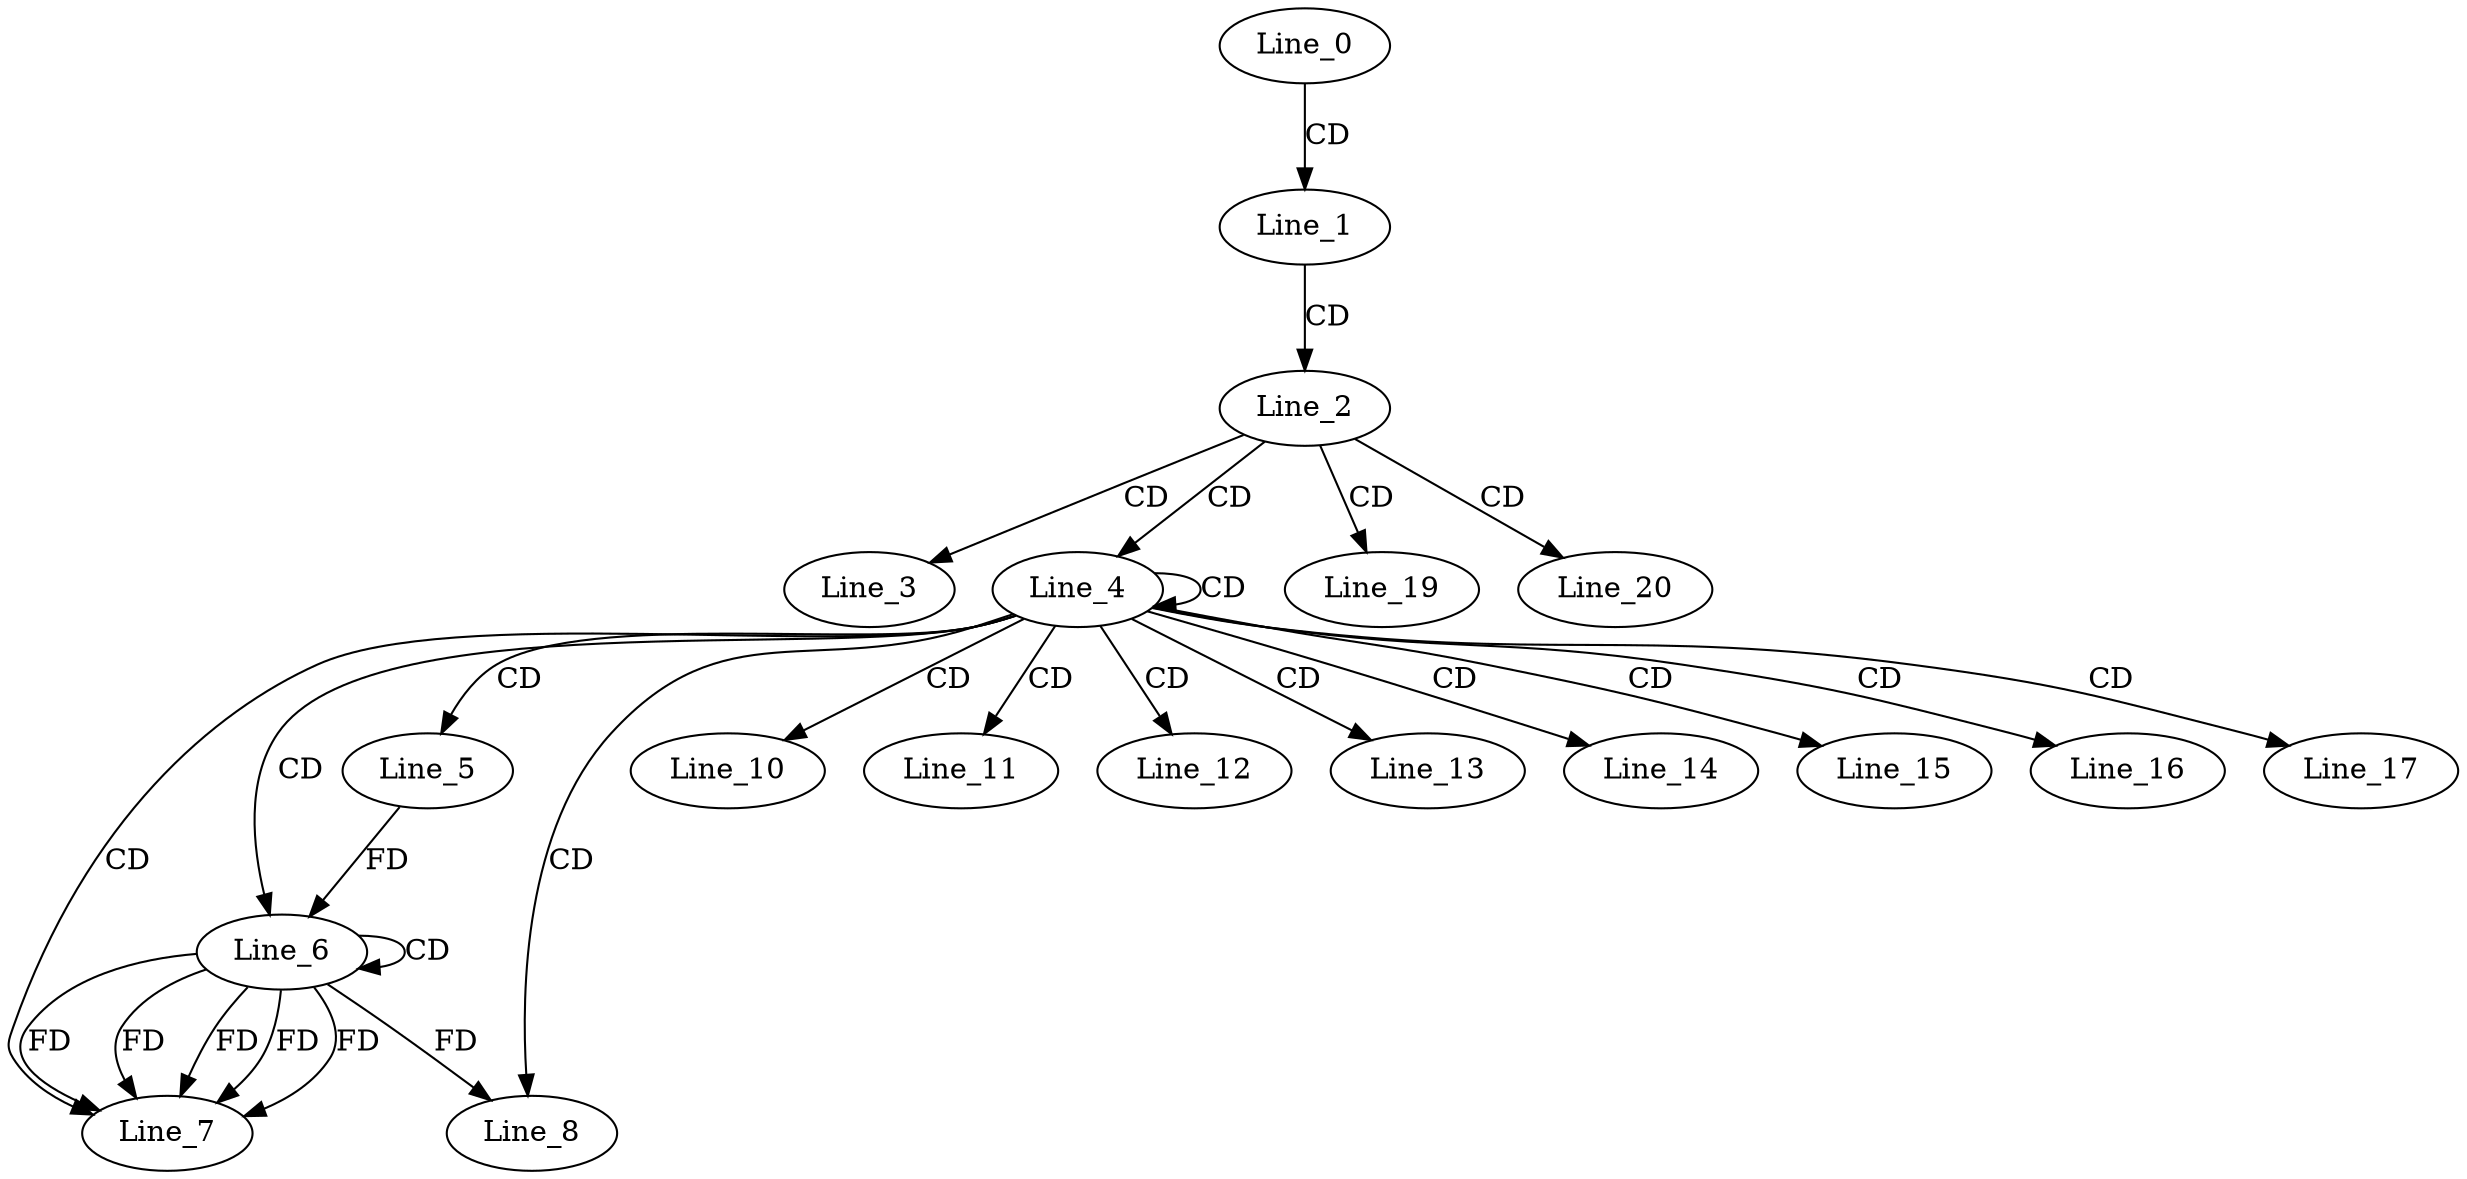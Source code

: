 digraph G {
  Line_0;
  Line_1;
  Line_2;
  Line_3;
  Line_4;
  Line_4;
  Line_5;
  Line_6;
  Line_6;
  Line_7;
  Line_7;
  Line_7;
  Line_7;
  Line_7;
  Line_8;
  Line_10;
  Line_11;
  Line_12;
  Line_13;
  Line_14;
  Line_15;
  Line_16;
  Line_17;
  Line_19;
  Line_20;
  Line_0 -> Line_1 [ label="CD" ];
  Line_1 -> Line_2 [ label="CD" ];
  Line_2 -> Line_3 [ label="CD" ];
  Line_2 -> Line_4 [ label="CD" ];
  Line_4 -> Line_4 [ label="CD" ];
  Line_4 -> Line_5 [ label="CD" ];
  Line_4 -> Line_6 [ label="CD" ];
  Line_6 -> Line_6 [ label="CD" ];
  Line_5 -> Line_6 [ label="FD" ];
  Line_4 -> Line_7 [ label="CD" ];
  Line_6 -> Line_7 [ label="FD" ];
  Line_6 -> Line_7 [ label="FD" ];
  Line_6 -> Line_7 [ label="FD" ];
  Line_6 -> Line_7 [ label="FD" ];
  Line_6 -> Line_7 [ label="FD" ];
  Line_4 -> Line_8 [ label="CD" ];
  Line_6 -> Line_8 [ label="FD" ];
  Line_4 -> Line_10 [ label="CD" ];
  Line_4 -> Line_11 [ label="CD" ];
  Line_4 -> Line_12 [ label="CD" ];
  Line_4 -> Line_13 [ label="CD" ];
  Line_4 -> Line_14 [ label="CD" ];
  Line_4 -> Line_15 [ label="CD" ];
  Line_4 -> Line_16 [ label="CD" ];
  Line_4 -> Line_17 [ label="CD" ];
  Line_2 -> Line_19 [ label="CD" ];
  Line_2 -> Line_20 [ label="CD" ];
}
